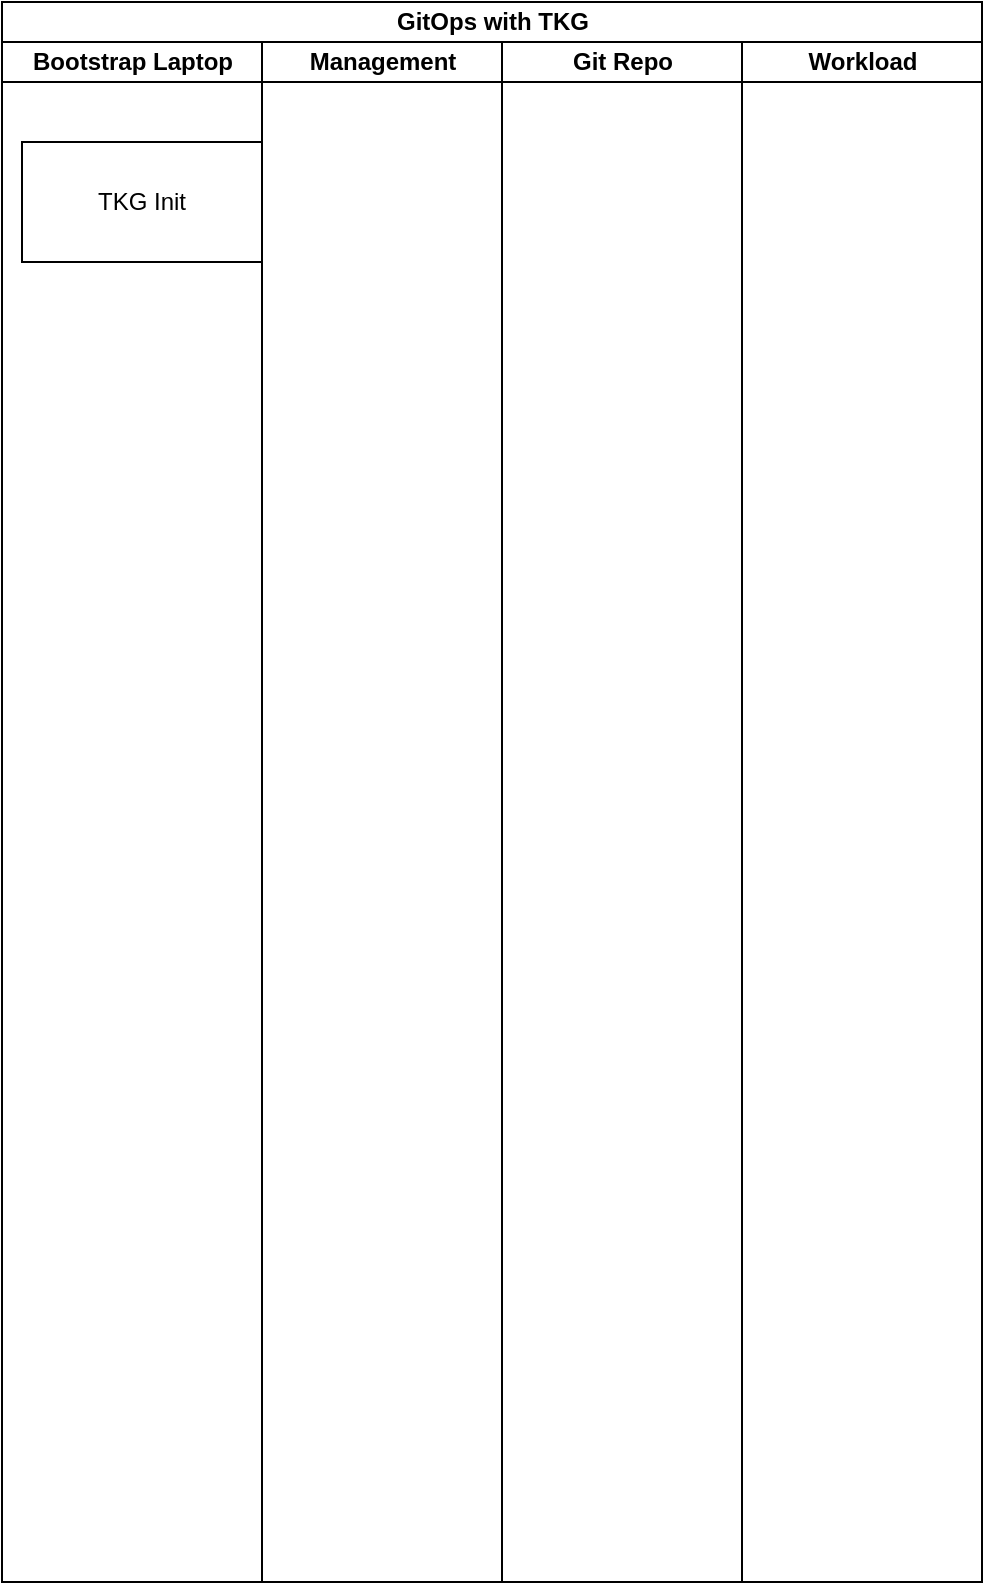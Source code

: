 <mxfile version="13.0.9" pages="2">
    <diagram id="Tk4W1hsJlV_JRW-axJOY" name="Page-1">
        <mxGraphModel dx="1722" dy="923" grid="1" gridSize="10" guides="1" tooltips="1" connect="1" arrows="1" fold="1" page="1" pageScale="1" pageWidth="850" pageHeight="1100" math="0" shadow="0">
            <root>
                <mxCell id="0"/>
                <mxCell id="1" parent="0"/>
                <mxCell id="4" value="GitOps with TKG" style="swimlane;html=1;childLayout=stackLayout;resizeParent=1;resizeParentMax=0;startSize=20;" parent="1" vertex="1">
                    <mxGeometry x="30" y="70" width="490" height="790" as="geometry">
                        <mxRectangle x="30" y="70" width="130" height="20" as="alternateBounds"/>
                    </mxGeometry>
                </mxCell>
                <mxCell id="5" value="Bootstrap Laptop" style="swimlane;html=1;startSize=20;" parent="4" vertex="1">
                    <mxGeometry y="20" width="130" height="770" as="geometry"/>
                </mxCell>
                <mxCell id="18" value="TKG Init" style="rounded=0;whiteSpace=wrap;html=1;" parent="5" vertex="1">
                    <mxGeometry x="10" y="50" width="120" height="60" as="geometry"/>
                </mxCell>
                <mxCell id="6" value="Management" style="swimlane;html=1;startSize=20;" parent="4" vertex="1">
                    <mxGeometry x="130" y="20" width="120" height="770" as="geometry"/>
                </mxCell>
                <mxCell id="7" value="Git Repo" style="swimlane;html=1;startSize=20;" parent="4" vertex="1">
                    <mxGeometry x="250" y="20" width="120" height="770" as="geometry">
                        <mxRectangle x="240" y="20" width="30" height="770" as="alternateBounds"/>
                    </mxGeometry>
                </mxCell>
                <mxCell id="19" value="Workload" style="swimlane;html=1;startSize=20;" parent="4" vertex="1">
                    <mxGeometry x="370" y="20" width="120" height="770" as="geometry">
                        <mxRectangle x="240" y="20" width="30" height="770" as="alternateBounds"/>
                    </mxGeometry>
                </mxCell>
            </root>
        </mxGraphModel>
    </diagram>
    <diagram id="aogvhWOx26i7M47I6yug" name="Variables Flow">
        <mxGraphModel dx="3422" dy="923" grid="1" gridSize="10" guides="1" tooltips="1" connect="1" arrows="1" fold="1" page="1" pageScale="1" pageWidth="850" pageHeight="1100" math="0" shadow="0">
            <root>
                <mxCell id="3k3lUmnJIuaL4v77msK6-0"/>
                <mxCell id="3k3lUmnJIuaL4v77msK6-1" parent="3k3lUmnJIuaL4v77msK6-0"/>
                <mxCell id="3k3lUmnJIuaL4v77msK6-94" value="" style="group" parent="3k3lUmnJIuaL4v77msK6-1" vertex="1" connectable="0">
                    <mxGeometry x="-1390" y="30" width="490" height="470" as="geometry"/>
                </mxCell>
                <mxCell id="3k3lUmnJIuaL4v77msK6-51" value="Create Templates Process (&lt;b&gt;MANUAL)&lt;/b&gt;" style="rounded=0;whiteSpace=wrap;html=1;align=left;verticalAlign=top;" parent="3k3lUmnJIuaL4v77msK6-94" vertex="1">
                    <mxGeometry width="490" height="440" as="geometry"/>
                </mxCell>
                <mxCell id="3k3lUmnJIuaL4v77msK6-63" value="Workload Cluster CAPI Templates" style="strokeWidth=2;html=1;shape=mxgraph.flowchart.document2;whiteSpace=wrap;size=0.25;align=left;fillColor=#60a917;strokeColor=#2D7600;fontColor=#ffffff;" parent="3k3lUmnJIuaL4v77msK6-94" vertex="1">
                    <mxGeometry x="100" y="410" width="100" height="60" as="geometry"/>
                </mxCell>
                <mxCell id="3k3lUmnJIuaL4v77msK6-65" value="" style="group" parent="3k3lUmnJIuaL4v77msK6-94" vertex="1" connectable="0">
                    <mxGeometry x="40" y="170" width="220" height="170" as="geometry"/>
                </mxCell>
                <mxCell id="3k3lUmnJIuaL4v77msK6-52" value="TKG CLI" style="rounded=1;whiteSpace=wrap;html=1;absoluteArcSize=1;arcSize=14;strokeWidth=2;align=left;" parent="3k3lUmnJIuaL4v77msK6-65" vertex="1">
                    <mxGeometry width="80" height="40" as="geometry"/>
                </mxCell>
                <mxCell id="3k3lUmnJIuaL4v77msK6-53" value="YTT (first run)" style="rounded=1;whiteSpace=wrap;html=1;absoluteArcSize=1;arcSize=14;strokeWidth=2;align=left;" parent="3k3lUmnJIuaL4v77msK6-65" vertex="1">
                    <mxGeometry y="110" width="80" height="40" as="geometry"/>
                </mxCell>
                <mxCell id="3k3lUmnJIuaL4v77msK6-55" value="ytt overlay file" style="strokeWidth=2;html=1;shape=mxgraph.flowchart.document2;whiteSpace=wrap;size=0.25;fillColor=#60a917;strokeColor=#2D7600;fontColor=#ffffff;" parent="3k3lUmnJIuaL4v77msK6-65" vertex="1">
                    <mxGeometry x="90" y="40" width="100" height="60" as="geometry"/>
                </mxCell>
                <mxCell id="3k3lUmnJIuaL4v77msK6-60" value="Removed Secret" style="strokeWidth=2;html=1;shape=mxgraph.flowchart.terminator;whiteSpace=wrap;align=left;" parent="3k3lUmnJIuaL4v77msK6-65" vertex="1">
                    <mxGeometry x="120" y="110" width="100" height="60" as="geometry"/>
                </mxCell>
                <mxCell id="3k3lUmnJIuaL4v77msK6-54" value="" style="edgeStyle=orthogonalEdgeStyle;rounded=0;orthogonalLoop=1;jettySize=auto;html=1;" parent="3k3lUmnJIuaL4v77msK6-65" source="3k3lUmnJIuaL4v77msK6-52" target="3k3lUmnJIuaL4v77msK6-53" edge="1">
                    <mxGeometry relative="1" as="geometry"/>
                </mxCell>
                <mxCell id="3k3lUmnJIuaL4v77msK6-58" value="" style="edgeStyle=orthogonalEdgeStyle;rounded=0;orthogonalLoop=1;jettySize=auto;html=1;" parent="3k3lUmnJIuaL4v77msK6-65" source="3k3lUmnJIuaL4v77msK6-55" target="3k3lUmnJIuaL4v77msK6-53" edge="1">
                    <mxGeometry relative="1" as="geometry"/>
                </mxCell>
                <mxCell id="3k3lUmnJIuaL4v77msK6-61" value="" style="edgeStyle=orthogonalEdgeStyle;rounded=0;orthogonalLoop=1;jettySize=auto;html=1;" parent="3k3lUmnJIuaL4v77msK6-65" source="3k3lUmnJIuaL4v77msK6-53" target="3k3lUmnJIuaL4v77msK6-60" edge="1">
                    <mxGeometry relative="1" as="geometry"/>
                </mxCell>
                <mxCell id="3k3lUmnJIuaL4v77msK6-64" style="edgeStyle=orthogonalEdgeStyle;rounded=0;orthogonalLoop=1;jettySize=auto;html=1;exitX=0.5;exitY=1;exitDx=0;exitDy=0;" parent="3k3lUmnJIuaL4v77msK6-94" source="3k3lUmnJIuaL4v77msK6-53" target="3k3lUmnJIuaL4v77msK6-63" edge="1">
                    <mxGeometry relative="1" as="geometry"/>
                </mxCell>
                <mxCell id="3k3lUmnJIuaL4v77msK6-74" value="Sealed Secret for postapply" style="strokeWidth=2;html=1;shape=mxgraph.flowchart.document2;whiteSpace=wrap;size=0.25;align=left;fillColor=#60a917;strokeColor=#2D7600;fontColor=#ffffff;" parent="3k3lUmnJIuaL4v77msK6-94" vertex="1">
                    <mxGeometry x="265" y="410" width="100" height="60" as="geometry"/>
                </mxCell>
                <mxCell id="3k3lUmnJIuaL4v77msK6-79" style="edgeStyle=orthogonalEdgeStyle;rounded=0;orthogonalLoop=1;jettySize=auto;html=1;exitX=0.5;exitY=1;exitDx=0;exitDy=0;" parent="3k3lUmnJIuaL4v77msK6-94" source="3k3lUmnJIuaL4v77msK6-75" target="3k3lUmnJIuaL4v77msK6-74" edge="1">
                    <mxGeometry relative="1" as="geometry"/>
                </mxCell>
                <mxCell id="3k3lUmnJIuaL4v77msK6-75" value="KUBESEAL" style="rounded=1;whiteSpace=wrap;html=1;absoluteArcSize=1;arcSize=14;strokeWidth=2;align=left;" parent="3k3lUmnJIuaL4v77msK6-94" vertex="1">
                    <mxGeometry x="270" y="340" width="90" height="30" as="geometry"/>
                </mxCell>
                <mxCell id="3k3lUmnJIuaL4v77msK6-78" style="edgeStyle=orthogonalEdgeStyle;rounded=0;orthogonalLoop=1;jettySize=auto;html=1;exitX=0.5;exitY=1;exitDx=0;exitDy=0;entryX=0.5;entryY=0;entryDx=0;entryDy=0;" parent="3k3lUmnJIuaL4v77msK6-94" source="3k3lUmnJIuaL4v77msK6-68" target="3k3lUmnJIuaL4v77msK6-75" edge="1">
                    <mxGeometry relative="1" as="geometry"/>
                </mxCell>
                <mxCell id="3k3lUmnJIuaL4v77msK6-83" value="" style="edgeStyle=orthogonalEdgeStyle;rounded=0;orthogonalLoop=1;jettySize=auto;html=1;" parent="3k3lUmnJIuaL4v77msK6-94" source="3k3lUmnJIuaL4v77msK6-82" target="3k3lUmnJIuaL4v77msK6-75" edge="1">
                    <mxGeometry relative="1" as="geometry"/>
                </mxCell>
                <mxCell id="3k3lUmnJIuaL4v77msK6-82" value="Management PEM" style="strokeWidth=2;html=1;shape=mxgraph.flowchart.document2;whiteSpace=wrap;size=0.25;align=center;fillColor=#60a917;strokeColor=#2D7600;fontColor=#ffffff;" parent="3k3lUmnJIuaL4v77msK6-94" vertex="1">
                    <mxGeometry x="370" y="270" width="100" height="60" as="geometry"/>
                </mxCell>
                <mxCell id="3k3lUmnJIuaL4v77msK6-68" value="YTT (second run)" style="rounded=1;whiteSpace=wrap;html=1;absoluteArcSize=1;arcSize=14;strokeWidth=2;align=left;" parent="3k3lUmnJIuaL4v77msK6-94" vertex="1">
                    <mxGeometry x="275" y="160" width="80" height="40" as="geometry"/>
                </mxCell>
                <mxCell id="3k3lUmnJIuaL4v77msK6-69" value="ytt overlay file" style="strokeWidth=2;html=1;shape=mxgraph.flowchart.document2;whiteSpace=wrap;size=0.25;fillColor=#60a917;strokeColor=#2D7600;fontColor=#ffffff;" parent="3k3lUmnJIuaL4v77msK6-94" vertex="1">
                    <mxGeometry x="360" y="100" width="100" height="60" as="geometry"/>
                </mxCell>
                <mxCell id="3k3lUmnJIuaL4v77msK6-70" value="Removed Everything but Secret" style="strokeWidth=2;html=1;shape=mxgraph.flowchart.terminator;whiteSpace=wrap;align=center;" parent="3k3lUmnJIuaL4v77msK6-94" vertex="1">
                    <mxGeometry x="380" y="190" width="100" height="60" as="geometry"/>
                </mxCell>
                <mxCell id="3k3lUmnJIuaL4v77msK6-71" value="" style="edgeStyle=orthogonalEdgeStyle;rounded=0;orthogonalLoop=1;jettySize=auto;html=1;exitX=1;exitY=0.25;exitDx=0;exitDy=0;" parent="3k3lUmnJIuaL4v77msK6-94" source="3k3lUmnJIuaL4v77msK6-52" target="3k3lUmnJIuaL4v77msK6-68" edge="1">
                    <mxGeometry relative="1" as="geometry">
                        <mxPoint x="280" y="60" as="sourcePoint"/>
                    </mxGeometry>
                </mxCell>
                <mxCell id="3k3lUmnJIuaL4v77msK6-72" value="" style="edgeStyle=orthogonalEdgeStyle;rounded=0;orthogonalLoop=1;jettySize=auto;html=1;entryX=0.5;entryY=0;entryDx=0;entryDy=0;" parent="3k3lUmnJIuaL4v77msK6-94" source="3k3lUmnJIuaL4v77msK6-69" target="3k3lUmnJIuaL4v77msK6-68" edge="1">
                    <mxGeometry relative="1" as="geometry"/>
                </mxCell>
                <mxCell id="3k3lUmnJIuaL4v77msK6-73" value="" style="edgeStyle=orthogonalEdgeStyle;rounded=0;orthogonalLoop=1;jettySize=auto;html=1;" parent="3k3lUmnJIuaL4v77msK6-94" source="3k3lUmnJIuaL4v77msK6-68" target="3k3lUmnJIuaL4v77msK6-70" edge="1">
                    <mxGeometry relative="1" as="geometry"/>
                </mxCell>
                <mxCell id="3k3lUmnJIuaL4v77msK6-89" style="edgeStyle=orthogonalEdgeStyle;rounded=0;orthogonalLoop=1;jettySize=auto;html=1;exitX=1;exitY=0.25;exitDx=0;exitDy=0;exitPerimeter=0;entryX=0.5;entryY=0;entryDx=0;entryDy=0;" parent="3k3lUmnJIuaL4v77msK6-94" source="3k3lUmnJIuaL4v77msK6-88" target="3k3lUmnJIuaL4v77msK6-68" edge="1">
                    <mxGeometry relative="1" as="geometry"/>
                </mxCell>
                <mxCell id="3k3lUmnJIuaL4v77msK6-88" value="KAPP Controller Manifest" style="strokeWidth=2;html=1;shape=mxgraph.flowchart.document2;whiteSpace=wrap;size=0.25;align=center;fillColor=#60a917;strokeColor=#2D7600;fontColor=#ffffff;" parent="3k3lUmnJIuaL4v77msK6-94" vertex="1">
                    <mxGeometry x="140" y="30" width="100" height="60" as="geometry"/>
                </mxCell>
                <mxCell id="3k3lUmnJIuaL4v77msK6-91" style="edgeStyle=orthogonalEdgeStyle;rounded=0;orthogonalLoop=1;jettySize=auto;html=1;exitX=1;exitY=0.5;exitDx=0;exitDy=0;exitPerimeter=0;entryX=0.5;entryY=0;entryDx=0;entryDy=0;" parent="3k3lUmnJIuaL4v77msK6-94" source="3k3lUmnJIuaL4v77msK6-90" target="3k3lUmnJIuaL4v77msK6-68" edge="1">
                    <mxGeometry relative="1" as="geometry"/>
                </mxCell>
                <mxCell id="3k3lUmnJIuaL4v77msK6-90" value="Workload Cluster Sealed Secrets Private Key" style="strokeWidth=2;html=1;shape=mxgraph.flowchart.document2;whiteSpace=wrap;size=0.25;align=center;fillColor=#a20025;strokeColor=#6F0000;fontColor=#ffffff;" parent="3k3lUmnJIuaL4v77msK6-94" vertex="1">
                    <mxGeometry x="120" y="100" width="140" height="70" as="geometry"/>
                </mxCell>
                <mxCell id="3k3lUmnJIuaL4v77msK6-93" style="edgeStyle=orthogonalEdgeStyle;rounded=0;orthogonalLoop=1;jettySize=auto;html=1;exitX=0;exitY=0.5;exitDx=0;exitDy=0;exitPerimeter=0;entryX=0.5;entryY=0;entryDx=0;entryDy=0;" parent="3k3lUmnJIuaL4v77msK6-94" source="3k3lUmnJIuaL4v77msK6-92" target="3k3lUmnJIuaL4v77msK6-68" edge="1">
                    <mxGeometry relative="1" as="geometry"/>
                </mxCell>
                <mxCell id="3k3lUmnJIuaL4v77msK6-92" value="Workload Cluster Initial Secrets" style="strokeWidth=2;html=1;shape=mxgraph.flowchart.document2;whiteSpace=wrap;size=0.25;align=center;fillColor=#a20025;strokeColor=#6F0000;fontColor=#ffffff;" parent="3k3lUmnJIuaL4v77msK6-94" vertex="1">
                    <mxGeometry x="365" y="20" width="100" height="60" as="geometry"/>
                </mxCell>
                <mxCell id="3k3lUmnJIuaL4v77msK6-96" value="" style="group" parent="3k3lUmnJIuaL4v77msK6-1" vertex="1" connectable="0">
                    <mxGeometry x="-790" y="25" width="475" height="140" as="geometry"/>
                </mxCell>
                <mxCell id="3k3lUmnJIuaL4v77msK6-44" value="Manager Cluster Deploy (&lt;b&gt;MANUAL)&lt;/b&gt;&lt;br&gt;&lt;i&gt;One time deployment (or part of the initial management cluster template)&lt;/i&gt;" style="rounded=0;whiteSpace=wrap;html=1;align=left;verticalAlign=top;" parent="3k3lUmnJIuaL4v77msK6-96" vertex="1">
                    <mxGeometry width="475" height="140" as="geometry"/>
                </mxCell>
                <mxCell id="3k3lUmnJIuaL4v77msK6-45" value="KAPP Controller&lt;br&gt;Manifest" style="strokeWidth=2;html=1;shape=mxgraph.flowchart.document2;whiteSpace=wrap;size=0.25;align=left;fillColor=#60a917;strokeColor=#2D7600;fontColor=#ffffff;" parent="3k3lUmnJIuaL4v77msK6-96" vertex="1">
                    <mxGeometry x="10" y="60" width="100" height="60" as="geometry"/>
                </mxCell>
                <mxCell id="3k3lUmnJIuaL4v77msK6-46" value="Sealed Secrets Operator" style="strokeWidth=2;html=1;shape=mxgraph.flowchart.document2;whiteSpace=wrap;size=0.25;align=left;fillColor=#60a917;strokeColor=#2D7600;fontColor=#ffffff;" parent="3k3lUmnJIuaL4v77msK6-96" vertex="1">
                    <mxGeometry x="130" y="60" width="100" height="60" as="geometry"/>
                </mxCell>
                <mxCell id="3k3lUmnJIuaL4v77msK6-47" value="App CR for Workload Clusters" style="strokeWidth=2;html=1;shape=mxgraph.flowchart.document2;whiteSpace=wrap;size=0.25;align=left;fillColor=#60a917;strokeColor=#2D7600;fontColor=#ffffff;" parent="3k3lUmnJIuaL4v77msK6-96" vertex="1">
                    <mxGeometry x="250" y="60" width="100" height="60" as="geometry"/>
                </mxCell>
                <mxCell id="3k3lUmnJIuaL4v77msK6-103" value="Management Cluster Sealed Secrets Private Key" style="strokeWidth=2;html=1;shape=mxgraph.flowchart.document2;whiteSpace=wrap;size=0.25;align=center;fillColor=#a20025;strokeColor=#6F0000;fontColor=#ffffff;" parent="3k3lUmnJIuaL4v77msK6-96" vertex="1">
                    <mxGeometry x="365" y="40" width="100" height="90" as="geometry"/>
                </mxCell>
                <mxCell id="3k3lUmnJIuaL4v77msK6-100" style="edgeStyle=orthogonalEdgeStyle;rounded=0;orthogonalLoop=1;jettySize=auto;html=1;exitX=0.8;exitY=0.8;exitDx=0;exitDy=0;exitPerimeter=0;entryX=1;entryY=0.25;entryDx=0;entryDy=0;" parent="3k3lUmnJIuaL4v77msK6-1" source="3k3lUmnJIuaL4v77msK6-98" target="3k3lUmnJIuaL4v77msK6-48" edge="1">
                    <mxGeometry relative="1" as="geometry"/>
                </mxCell>
                <mxCell id="3k3lUmnJIuaL4v77msK6-101" value="Pulls from" style="edgeLabel;html=1;align=center;verticalAlign=middle;resizable=0;points=[];" parent="3k3lUmnJIuaL4v77msK6-100" vertex="1" connectable="0">
                    <mxGeometry x="-0.126" y="-36" relative="1" as="geometry">
                        <mxPoint x="38" y="37" as="offset"/>
                    </mxGeometry>
                </mxCell>
                <mxCell id="3k3lUmnJIuaL4v77msK6-105" style="edgeStyle=orthogonalEdgeStyle;rounded=0;orthogonalLoop=1;jettySize=auto;html=1;exitX=0.55;exitY=0.95;exitDx=0;exitDy=0;exitPerimeter=0;" parent="3k3lUmnJIuaL4v77msK6-1" source="3k3lUmnJIuaL4v77msK6-98" target="3k3lUmnJIuaL4v77msK6-104" edge="1">
                    <mxGeometry relative="1" as="geometry"/>
                </mxCell>
                <mxCell id="3k3lUmnJIuaL4v77msK6-107" value="creates with CAPI" style="edgeLabel;html=1;align=center;verticalAlign=middle;resizable=0;points=[];" parent="3k3lUmnJIuaL4v77msK6-105" vertex="1" connectable="0">
                    <mxGeometry x="-0.24" y="2" relative="1" as="geometry">
                        <mxPoint as="offset"/>
                    </mxGeometry>
                </mxCell>
                <mxCell id="3k3lUmnJIuaL4v77msK6-98" value="Management Cluster" style="ellipse;shape=cloud;whiteSpace=wrap;html=1;align=center;" parent="3k3lUmnJIuaL4v77msK6-1" vertex="1">
                    <mxGeometry x="-710" y="280" width="197" height="120" as="geometry"/>
                </mxCell>
                <mxCell id="3k3lUmnJIuaL4v77msK6-99" style="edgeStyle=orthogonalEdgeStyle;rounded=0;orthogonalLoop=1;jettySize=auto;html=1;exitX=0.25;exitY=1;exitDx=0;exitDy=0;entryX=0.4;entryY=0.1;entryDx=0;entryDy=0;entryPerimeter=0;" parent="3k3lUmnJIuaL4v77msK6-1" source="3k3lUmnJIuaL4v77msK6-44" target="3k3lUmnJIuaL4v77msK6-98" edge="1">
                    <mxGeometry relative="1" as="geometry"/>
                </mxCell>
                <mxCell id="3k3lUmnJIuaL4v77msK6-102" value="kapp deploy to (or include in initial template)" style="edgeLabel;html=1;align=center;verticalAlign=middle;resizable=0;points=[];" parent="3k3lUmnJIuaL4v77msK6-99" vertex="1" connectable="0">
                    <mxGeometry x="0.296" y="-2" relative="1" as="geometry">
                        <mxPoint as="offset"/>
                    </mxGeometry>
                </mxCell>
                <mxCell id="3k3lUmnJIuaL4v77msK6-115" style="edgeStyle=orthogonalEdgeStyle;rounded=0;orthogonalLoop=1;jettySize=auto;html=1;exitX=0.55;exitY=0.95;exitDx=0;exitDy=0;exitPerimeter=0;entryX=0.25;entryY=0;entryDx=0;entryDy=0;" parent="3k3lUmnJIuaL4v77msK6-1" source="3k3lUmnJIuaL4v77msK6-104" target="3k3lUmnJIuaL4v77msK6-39" edge="1">
                    <mxGeometry relative="1" as="geometry"/>
                </mxCell>
                <mxCell id="3k3lUmnJIuaL4v77msK6-116" value="pulls from" style="edgeLabel;html=1;align=center;verticalAlign=middle;resizable=0;points=[];" parent="3k3lUmnJIuaL4v77msK6-115" vertex="1" connectable="0">
                    <mxGeometry x="-0.354" relative="1" as="geometry">
                        <mxPoint y="1" as="offset"/>
                    </mxGeometry>
                </mxCell>
                <mxCell id="3k3lUmnJIuaL4v77msK6-104" value="Workload Cluster" style="ellipse;shape=cloud;whiteSpace=wrap;html=1;align=center;" parent="3k3lUmnJIuaL4v77msK6-1" vertex="1">
                    <mxGeometry x="-710" y="530" width="240" height="110" as="geometry"/>
                </mxCell>
                <mxCell id="3k3lUmnJIuaL4v77msK6-108" value="" style="group;fillColor=#f5f5f5;strokeColor=#666666;fontColor=#333333;" parent="3k3lUmnJIuaL4v77msK6-1" vertex="1" connectable="0">
                    <mxGeometry x="-1450" y="750" width="590" height="490" as="geometry"/>
                </mxCell>
                <mxCell id="3k3lUmnJIuaL4v77msK6-29" value="Single App (App A) GIT Repository&lt;b&gt; (KAPP CONTROLLER)&lt;/b&gt;" style="rounded=0;whiteSpace=wrap;html=1;verticalAlign=top;align=left;" parent="3k3lUmnJIuaL4v77msK6-108" vertex="1">
                    <mxGeometry width="590" height="490" as="geometry"/>
                </mxCell>
                <mxCell id="3k3lUmnJIuaL4v77msK6-2" value="Helm Chart" style="shape=parallelogram;html=1;strokeWidth=2;perimeter=parallelogramPerimeter;whiteSpace=wrap;rounded=1;arcSize=12;size=0.23;fillColor=#0050ef;strokeColor=#001DBC;fontColor=#ffffff;" parent="3k3lUmnJIuaL4v77msK6-108" vertex="1">
                    <mxGeometry x="190" y="35" width="100" height="60" as="geometry"/>
                </mxCell>
                <mxCell id="3k3lUmnJIuaL4v77msK6-7" value="Overlayed Manifests" style="strokeWidth=2;html=1;shape=mxgraph.flowchart.document2;whiteSpace=wrap;size=0.25;fillColor=#60a917;strokeColor=#2D7600;fontColor=#ffffff;" parent="3k3lUmnJIuaL4v77msK6-108" vertex="1">
                    <mxGeometry x="230" y="315" width="100" height="60" as="geometry"/>
                </mxCell>
                <mxCell id="3k3lUmnJIuaL4v77msK6-12" value="Manifests folder" style="strokeWidth=2;html=1;shape=mxgraph.flowchart.multi-document;whiteSpace=wrap;fillColor=#60a917;strokeColor=#2D7600;fontColor=#ffffff;" parent="3k3lUmnJIuaL4v77msK6-108" vertex="1">
                    <mxGeometry x="30" y="405" width="123" height="60" as="geometry"/>
                </mxCell>
                <mxCell id="3k3lUmnJIuaL4v77msK6-15" style="edgeStyle=orthogonalEdgeStyle;rounded=0;orthogonalLoop=1;jettySize=auto;html=1;exitX=0;exitY=0.5;exitDx=0;exitDy=0;exitPerimeter=0;entryX=0.98;entryY=0.02;entryDx=0;entryDy=0;entryPerimeter=0;" parent="3k3lUmnJIuaL4v77msK6-108" source="3k3lUmnJIuaL4v77msK6-7" target="3k3lUmnJIuaL4v77msK6-12" edge="1">
                    <mxGeometry relative="1" as="geometry"/>
                </mxCell>
                <mxCell id="3k3lUmnJIuaL4v77msK6-16" value="Helm Values File" style="strokeWidth=2;html=1;shape=mxgraph.flowchart.document2;whiteSpace=wrap;size=0.25;fillColor=#60a917;strokeColor=#2D7600;fontColor=#ffffff;" parent="3k3lUmnJIuaL4v77msK6-108" vertex="1">
                    <mxGeometry x="370" y="35" width="100" height="60" as="geometry"/>
                </mxCell>
                <mxCell id="3k3lUmnJIuaL4v77msK6-18" value="Helm Template" style="rounded=1;whiteSpace=wrap;html=1;absoluteArcSize=1;arcSize=14;strokeWidth=2;" parent="3k3lUmnJIuaL4v77msK6-108" vertex="1">
                    <mxGeometry x="240" y="135" width="160" height="50" as="geometry"/>
                </mxCell>
                <mxCell id="3k3lUmnJIuaL4v77msK6-19" style="edgeStyle=orthogonalEdgeStyle;rounded=0;orthogonalLoop=1;jettySize=auto;html=1;exitX=0.5;exitY=1;exitDx=0;exitDy=0;entryX=0.338;entryY=-0.04;entryDx=0;entryDy=0;entryPerimeter=0;" parent="3k3lUmnJIuaL4v77msK6-108" source="3k3lUmnJIuaL4v77msK6-2" target="3k3lUmnJIuaL4v77msK6-18" edge="1">
                    <mxGeometry relative="1" as="geometry"/>
                </mxCell>
                <mxCell id="3k3lUmnJIuaL4v77msK6-20" style="edgeStyle=orthogonalEdgeStyle;rounded=0;orthogonalLoop=1;jettySize=auto;html=1;exitX=0;exitY=0.75;exitDx=0;exitDy=0;exitPerimeter=0;" parent="3k3lUmnJIuaL4v77msK6-108" source="3k3lUmnJIuaL4v77msK6-16" target="3k3lUmnJIuaL4v77msK6-18" edge="1">
                    <mxGeometry relative="1" as="geometry"/>
                </mxCell>
                <mxCell id="3k3lUmnJIuaL4v77msK6-22" value="ytt overlay file" style="strokeWidth=2;html=1;shape=mxgraph.flowchart.document2;whiteSpace=wrap;size=0.25;fillColor=#60a917;strokeColor=#2D7600;fontColor=#ffffff;" parent="3k3lUmnJIuaL4v77msK6-108" vertex="1">
                    <mxGeometry x="460" y="185" width="100" height="60" as="geometry"/>
                </mxCell>
                <mxCell id="3k3lUmnJIuaL4v77msK6-27" style="edgeStyle=orthogonalEdgeStyle;rounded=0;orthogonalLoop=1;jettySize=auto;html=1;exitX=0.5;exitY=1;exitDx=0;exitDy=0;" parent="3k3lUmnJIuaL4v77msK6-108" source="3k3lUmnJIuaL4v77msK6-24" target="3k3lUmnJIuaL4v77msK6-7" edge="1">
                    <mxGeometry relative="1" as="geometry"/>
                </mxCell>
                <mxCell id="3k3lUmnJIuaL4v77msK6-24" value="YTT" style="rounded=1;whiteSpace=wrap;html=1;absoluteArcSize=1;arcSize=14;strokeWidth=2;" parent="3k3lUmnJIuaL4v77msK6-108" vertex="1">
                    <mxGeometry x="260" y="225" width="150" height="40" as="geometry"/>
                </mxCell>
                <mxCell id="3k3lUmnJIuaL4v77msK6-26" style="edgeStyle=orthogonalEdgeStyle;rounded=0;orthogonalLoop=1;jettySize=auto;html=1;exitX=0.5;exitY=1;exitDx=0;exitDy=0;entryX=0.5;entryY=0;entryDx=0;entryDy=0;" parent="3k3lUmnJIuaL4v77msK6-108" source="3k3lUmnJIuaL4v77msK6-18" target="3k3lUmnJIuaL4v77msK6-24" edge="1">
                    <mxGeometry relative="1" as="geometry"/>
                </mxCell>
                <mxCell id="3k3lUmnJIuaL4v77msK6-25" style="edgeStyle=orthogonalEdgeStyle;rounded=0;orthogonalLoop=1;jettySize=auto;html=1;exitX=0;exitY=0.5;exitDx=0;exitDy=0;exitPerimeter=0;entryX=1;entryY=0.5;entryDx=0;entryDy=0;" parent="3k3lUmnJIuaL4v77msK6-108" source="3k3lUmnJIuaL4v77msK6-22" target="3k3lUmnJIuaL4v77msK6-24" edge="1">
                    <mxGeometry relative="1" as="geometry"/>
                </mxCell>
                <mxCell id="3k3lUmnJIuaL4v77msK6-31" style="edgeStyle=orthogonalEdgeStyle;rounded=0;orthogonalLoop=1;jettySize=auto;html=1;exitX=0;exitY=0.5;exitDx=0;exitDy=0;exitPerimeter=0;" parent="3k3lUmnJIuaL4v77msK6-108" source="3k3lUmnJIuaL4v77msK6-30" target="3k3lUmnJIuaL4v77msK6-12" edge="1">
                    <mxGeometry relative="1" as="geometry"/>
                </mxCell>
                <mxCell id="3k3lUmnJIuaL4v77msK6-30" value="Sealed Secrets" style="strokeWidth=2;html=1;shape=mxgraph.flowchart.document2;whiteSpace=wrap;size=0.25;align=left;fillColor=#60a917;strokeColor=#2D7600;fontColor=#ffffff;" parent="3k3lUmnJIuaL4v77msK6-108" vertex="1">
                    <mxGeometry x="210" y="405" width="100" height="60" as="geometry"/>
                </mxCell>
                <mxCell id="3k3lUmnJIuaL4v77msK6-32" value="Removed Secrets" style="strokeWidth=2;html=1;shape=mxgraph.flowchart.terminator;whiteSpace=wrap;align=left;" parent="3k3lUmnJIuaL4v77msK6-108" vertex="1">
                    <mxGeometry x="470" y="305" width="100" height="60" as="geometry"/>
                </mxCell>
                <mxCell id="3k3lUmnJIuaL4v77msK6-33" style="edgeStyle=orthogonalEdgeStyle;rounded=0;orthogonalLoop=1;jettySize=auto;html=1;exitX=0.75;exitY=1;exitDx=0;exitDy=0;" parent="3k3lUmnJIuaL4v77msK6-108" source="3k3lUmnJIuaL4v77msK6-24" target="3k3lUmnJIuaL4v77msK6-32" edge="1">
                    <mxGeometry relative="1" as="geometry"/>
                </mxCell>
                <mxCell id="3k3lUmnJIuaL4v77msK6-34" value="Secrets" style="strokeWidth=2;html=1;shape=mxgraph.flowchart.document2;whiteSpace=wrap;size=0.25;align=left;fillColor=#a20025;strokeColor=#6F0000;fontColor=#ffffff;" parent="3k3lUmnJIuaL4v77msK6-108" vertex="1">
                    <mxGeometry x="460" y="395" width="100" height="60" as="geometry"/>
                </mxCell>
                <mxCell id="3k3lUmnJIuaL4v77msK6-37" value="" style="edgeStyle=orthogonalEdgeStyle;rounded=0;orthogonalLoop=1;jettySize=auto;html=1;" parent="3k3lUmnJIuaL4v77msK6-108" source="3k3lUmnJIuaL4v77msK6-35" target="3k3lUmnJIuaL4v77msK6-30" edge="1">
                    <mxGeometry relative="1" as="geometry"/>
                </mxCell>
                <mxCell id="3k3lUmnJIuaL4v77msK6-35" value="KUBESEAL" style="rounded=1;whiteSpace=wrap;html=1;absoluteArcSize=1;arcSize=14;strokeWidth=2;align=left;" parent="3k3lUmnJIuaL4v77msK6-108" vertex="1">
                    <mxGeometry x="350" y="400" width="80" height="50" as="geometry"/>
                </mxCell>
                <mxCell id="3k3lUmnJIuaL4v77msK6-38" value="" style="edgeStyle=orthogonalEdgeStyle;rounded=0;orthogonalLoop=1;jettySize=auto;html=1;" parent="3k3lUmnJIuaL4v77msK6-108" source="3k3lUmnJIuaL4v77msK6-34" target="3k3lUmnJIuaL4v77msK6-35" edge="1">
                    <mxGeometry relative="1" as="geometry"/>
                </mxCell>
                <mxCell id="3k3lUmnJIuaL4v77msK6-87" style="edgeStyle=orthogonalEdgeStyle;rounded=0;orthogonalLoop=1;jettySize=auto;html=1;exitX=0.9;exitY=0.833;exitDx=0;exitDy=0;exitPerimeter=0;" parent="3k3lUmnJIuaL4v77msK6-108" source="3k3lUmnJIuaL4v77msK6-84" target="3k3lUmnJIuaL4v77msK6-35" edge="1">
                    <mxGeometry relative="1" as="geometry"/>
                </mxCell>
                <mxCell id="3k3lUmnJIuaL4v77msK6-84" value="Workload PEM" style="strokeWidth=2;html=1;shape=mxgraph.flowchart.document2;whiteSpace=wrap;size=0.25;align=center;fillColor=#60a917;strokeColor=#2D7600;fontColor=#ffffff;" parent="3k3lUmnJIuaL4v77msK6-108" vertex="1">
                    <mxGeometry x="350" y="315" width="100" height="60" as="geometry"/>
                </mxCell>
                <mxCell id="3k3lUmnJIuaL4v77msK6-109" value="" style="group" parent="3k3lUmnJIuaL4v77msK6-1" vertex="1" connectable="0">
                    <mxGeometry x="-740" y="780" width="580" height="170" as="geometry"/>
                </mxCell>
                <mxCell id="3k3lUmnJIuaL4v77msK6-39" value="Workload Deploy Folder (All App CRs) GIT Repository (&lt;b&gt;KAPP CONTROLLER&lt;/b&gt;)&lt;br&gt;&lt;i&gt;everything going into a workload cluster is outlined here&lt;/i&gt;" style="rounded=0;whiteSpace=wrap;html=1;align=left;verticalAlign=top;" parent="3k3lUmnJIuaL4v77msK6-109" vertex="1">
                    <mxGeometry width="580" height="170" as="geometry"/>
                </mxCell>
                <mxCell id="3k3lUmnJIuaL4v77msK6-41" value="Values file referencing where apps manifests reside" style="strokeWidth=2;html=1;shape=mxgraph.flowchart.document2;whiteSpace=wrap;size=0.25;align=left;fillColor=#60a917;strokeColor=#2D7600;fontColor=#ffffff;" parent="3k3lUmnJIuaL4v77msK6-109" vertex="1">
                    <mxGeometry x="160" y="60" width="130" height="85" as="geometry"/>
                </mxCell>
                <mxCell id="3k3lUmnJIuaL4v77msK6-42" value="All App CRs" style="strokeWidth=2;html=1;shape=mxgraph.flowchart.multi-document;whiteSpace=wrap;align=left;fillColor=#60a917;strokeColor=#2D7600;fontColor=#ffffff;" parent="3k3lUmnJIuaL4v77msK6-109" vertex="1">
                    <mxGeometry x="30" y="60" width="88" height="60" as="geometry"/>
                </mxCell>
                <mxCell id="3k3lUmnJIuaL4v77msK6-111" style="edgeStyle=orthogonalEdgeStyle;rounded=0;orthogonalLoop=1;jettySize=auto;html=1;exitX=0;exitY=0.75;exitDx=0;exitDy=0;exitPerimeter=0;" parent="3k3lUmnJIuaL4v77msK6-1" source="3k3lUmnJIuaL4v77msK6-74" target="3k3lUmnJIuaL4v77msK6-48" edge="1">
                    <mxGeometry relative="1" as="geometry"/>
                </mxCell>
                <mxCell id="3k3lUmnJIuaL4v77msK6-112" value="" style="group" parent="3k3lUmnJIuaL4v77msK6-1" vertex="1" connectable="0">
                    <mxGeometry x="-1450" y="550" width="590" height="120" as="geometry"/>
                </mxCell>
                <mxCell id="3k3lUmnJIuaL4v77msK6-48" value="Workload Clusters Folder (Workload Cluster Manifests) GIT Repository (&lt;b&gt;KAPP CONTROLLER&lt;/b&gt;)&lt;br&gt;&lt;i&gt;Cluster API templates for the workload clusters being deployed&lt;/i&gt;" style="rounded=0;whiteSpace=wrap;html=1;align=left;verticalAlign=top;" parent="3k3lUmnJIuaL4v77msK6-112" vertex="1">
                    <mxGeometry width="590" height="120" as="geometry"/>
                </mxCell>
                <mxCell id="3k3lUmnJIuaL4v77msK6-49" value="Workload Cluster CAPI Templates" style="strokeWidth=2;html=1;shape=mxgraph.flowchart.document2;whiteSpace=wrap;size=0.25;align=left;fillColor=#60a917;strokeColor=#2D7600;fontColor=#ffffff;" parent="3k3lUmnJIuaL4v77msK6-112" vertex="1">
                    <mxGeometry x="225" y="50" width="100" height="60" as="geometry"/>
                </mxCell>
                <mxCell id="3k3lUmnJIuaL4v77msK6-50" value="Sealed Secret for postapply" style="strokeWidth=2;html=1;shape=mxgraph.flowchart.document2;whiteSpace=wrap;size=0.25;align=left;fillColor=#60a917;strokeColor=#2D7600;fontColor=#ffffff;" parent="3k3lUmnJIuaL4v77msK6-112" vertex="1">
                    <mxGeometry x="415" y="40" width="100" height="60" as="geometry"/>
                </mxCell>
                <mxCell id="3k3lUmnJIuaL4v77msK6-113" style="edgeStyle=orthogonalEdgeStyle;rounded=0;orthogonalLoop=1;jettySize=auto;html=1;exitX=1;exitY=0.75;exitDx=0;exitDy=0;exitPerimeter=0;entryX=0.5;entryY=0;entryDx=0;entryDy=0;" parent="3k3lUmnJIuaL4v77msK6-1" source="3k3lUmnJIuaL4v77msK6-63" target="3k3lUmnJIuaL4v77msK6-48" edge="1">
                    <mxGeometry relative="1" as="geometry"/>
                </mxCell>
                <mxCell id="3k3lUmnJIuaL4v77msK6-114" value="commit to" style="edgeLabel;html=1;align=center;verticalAlign=middle;resizable=0;points=[];" parent="3k3lUmnJIuaL4v77msK6-113" vertex="1" connectable="0">
                    <mxGeometry x="-0.3" y="-21" relative="1" as="geometry">
                        <mxPoint x="22" y="21" as="offset"/>
                    </mxGeometry>
                </mxCell>
                <mxCell id="3k3lUmnJIuaL4v77msK6-117" value="" style="group" parent="3k3lUmnJIuaL4v77msK6-1" vertex="1" connectable="0">
                    <mxGeometry x="-750" y="1050" width="590" height="490" as="geometry"/>
                </mxCell>
                <mxCell id="3k3lUmnJIuaL4v77msK6-118" value="Single App (App B) GIT Repository&lt;b&gt; (KAPP CONTROLLER)&lt;/b&gt;" style="rounded=0;whiteSpace=wrap;html=1;verticalAlign=top;align=left;" parent="3k3lUmnJIuaL4v77msK6-117" vertex="1">
                    <mxGeometry width="590" height="490" as="geometry"/>
                </mxCell>
                <mxCell id="3k3lUmnJIuaL4v77msK6-119" value="JSONNET" style="shape=parallelogram;html=1;strokeWidth=2;perimeter=parallelogramPerimeter;whiteSpace=wrap;rounded=1;arcSize=12;size=0.23;fillColor=#0050ef;strokeColor=#001DBC;fontColor=#ffffff;" parent="3k3lUmnJIuaL4v77msK6-117" vertex="1">
                    <mxGeometry x="190" y="35" width="100" height="60" as="geometry"/>
                </mxCell>
                <mxCell id="3k3lUmnJIuaL4v77msK6-120" value="Overlayed Manifests" style="strokeWidth=2;html=1;shape=mxgraph.flowchart.document2;whiteSpace=wrap;size=0.25;fillColor=#60a917;strokeColor=#2D7600;fontColor=#ffffff;" parent="3k3lUmnJIuaL4v77msK6-117" vertex="1">
                    <mxGeometry x="230" y="315" width="100" height="60" as="geometry"/>
                </mxCell>
                <mxCell id="3k3lUmnJIuaL4v77msK6-121" value="Manifests folder" style="strokeWidth=2;html=1;shape=mxgraph.flowchart.multi-document;whiteSpace=wrap;fillColor=#60a917;strokeColor=#2D7600;fontColor=#ffffff;" parent="3k3lUmnJIuaL4v77msK6-117" vertex="1">
                    <mxGeometry x="30" y="405" width="123" height="60" as="geometry"/>
                </mxCell>
                <mxCell id="3k3lUmnJIuaL4v77msK6-122" style="edgeStyle=orthogonalEdgeStyle;rounded=0;orthogonalLoop=1;jettySize=auto;html=1;exitX=0;exitY=0.5;exitDx=0;exitDy=0;exitPerimeter=0;entryX=0.98;entryY=0.02;entryDx=0;entryDy=0;entryPerimeter=0;" parent="3k3lUmnJIuaL4v77msK6-117" source="3k3lUmnJIuaL4v77msK6-120" target="3k3lUmnJIuaL4v77msK6-121" edge="1">
                    <mxGeometry relative="1" as="geometry"/>
                </mxCell>
                <mxCell id="3k3lUmnJIuaL4v77msK6-123" value="Values File" style="strokeWidth=2;html=1;shape=mxgraph.flowchart.document2;whiteSpace=wrap;size=0.25;fillColor=#60a917;strokeColor=#2D7600;fontColor=#ffffff;" parent="3k3lUmnJIuaL4v77msK6-117" vertex="1">
                    <mxGeometry x="370" y="35" width="100" height="60" as="geometry"/>
                </mxCell>
                <mxCell id="3k3lUmnJIuaL4v77msK6-124" value="JSONNET Build" style="rounded=1;whiteSpace=wrap;html=1;absoluteArcSize=1;arcSize=14;strokeWidth=2;" parent="3k3lUmnJIuaL4v77msK6-117" vertex="1">
                    <mxGeometry x="240" y="135" width="160" height="50" as="geometry"/>
                </mxCell>
                <mxCell id="3k3lUmnJIuaL4v77msK6-125" style="edgeStyle=orthogonalEdgeStyle;rounded=0;orthogonalLoop=1;jettySize=auto;html=1;exitX=0.5;exitY=1;exitDx=0;exitDy=0;entryX=0.338;entryY=-0.04;entryDx=0;entryDy=0;entryPerimeter=0;" parent="3k3lUmnJIuaL4v77msK6-117" source="3k3lUmnJIuaL4v77msK6-119" target="3k3lUmnJIuaL4v77msK6-124" edge="1">
                    <mxGeometry relative="1" as="geometry"/>
                </mxCell>
                <mxCell id="3k3lUmnJIuaL4v77msK6-126" style="edgeStyle=orthogonalEdgeStyle;rounded=0;orthogonalLoop=1;jettySize=auto;html=1;exitX=0;exitY=0.75;exitDx=0;exitDy=0;exitPerimeter=0;" parent="3k3lUmnJIuaL4v77msK6-117" source="3k3lUmnJIuaL4v77msK6-123" target="3k3lUmnJIuaL4v77msK6-124" edge="1">
                    <mxGeometry relative="1" as="geometry"/>
                </mxCell>
                <mxCell id="3k3lUmnJIuaL4v77msK6-127" value="ytt overlay file" style="strokeWidth=2;html=1;shape=mxgraph.flowchart.document2;whiteSpace=wrap;size=0.25;fillColor=#60a917;strokeColor=#2D7600;fontColor=#ffffff;" parent="3k3lUmnJIuaL4v77msK6-117" vertex="1">
                    <mxGeometry x="460" y="185" width="100" height="60" as="geometry"/>
                </mxCell>
                <mxCell id="3k3lUmnJIuaL4v77msK6-128" style="edgeStyle=orthogonalEdgeStyle;rounded=0;orthogonalLoop=1;jettySize=auto;html=1;exitX=0.5;exitY=1;exitDx=0;exitDy=0;" parent="3k3lUmnJIuaL4v77msK6-117" source="3k3lUmnJIuaL4v77msK6-129" target="3k3lUmnJIuaL4v77msK6-120" edge="1">
                    <mxGeometry relative="1" as="geometry"/>
                </mxCell>
                <mxCell id="3k3lUmnJIuaL4v77msK6-129" value="YTT" style="rounded=1;whiteSpace=wrap;html=1;absoluteArcSize=1;arcSize=14;strokeWidth=2;" parent="3k3lUmnJIuaL4v77msK6-117" vertex="1">
                    <mxGeometry x="260" y="225" width="150" height="40" as="geometry"/>
                </mxCell>
                <mxCell id="3k3lUmnJIuaL4v77msK6-130" style="edgeStyle=orthogonalEdgeStyle;rounded=0;orthogonalLoop=1;jettySize=auto;html=1;exitX=0.5;exitY=1;exitDx=0;exitDy=0;entryX=0.5;entryY=0;entryDx=0;entryDy=0;" parent="3k3lUmnJIuaL4v77msK6-117" source="3k3lUmnJIuaL4v77msK6-124" target="3k3lUmnJIuaL4v77msK6-129" edge="1">
                    <mxGeometry relative="1" as="geometry"/>
                </mxCell>
                <mxCell id="3k3lUmnJIuaL4v77msK6-131" style="edgeStyle=orthogonalEdgeStyle;rounded=0;orthogonalLoop=1;jettySize=auto;html=1;exitX=0;exitY=0.5;exitDx=0;exitDy=0;exitPerimeter=0;entryX=1;entryY=0.5;entryDx=0;entryDy=0;" parent="3k3lUmnJIuaL4v77msK6-117" source="3k3lUmnJIuaL4v77msK6-127" target="3k3lUmnJIuaL4v77msK6-129" edge="1">
                    <mxGeometry relative="1" as="geometry"/>
                </mxCell>
                <mxCell id="3k3lUmnJIuaL4v77msK6-132" style="edgeStyle=orthogonalEdgeStyle;rounded=0;orthogonalLoop=1;jettySize=auto;html=1;exitX=0;exitY=0.5;exitDx=0;exitDy=0;exitPerimeter=0;" parent="3k3lUmnJIuaL4v77msK6-117" source="3k3lUmnJIuaL4v77msK6-133" target="3k3lUmnJIuaL4v77msK6-121" edge="1">
                    <mxGeometry relative="1" as="geometry"/>
                </mxCell>
                <mxCell id="3k3lUmnJIuaL4v77msK6-133" value="Sealed Secrets" style="strokeWidth=2;html=1;shape=mxgraph.flowchart.document2;whiteSpace=wrap;size=0.25;align=left;fillColor=#60a917;strokeColor=#2D7600;fontColor=#ffffff;" parent="3k3lUmnJIuaL4v77msK6-117" vertex="1">
                    <mxGeometry x="210" y="405" width="100" height="60" as="geometry"/>
                </mxCell>
                <mxCell id="3k3lUmnJIuaL4v77msK6-134" value="Removed Secrets" style="strokeWidth=2;html=1;shape=mxgraph.flowchart.terminator;whiteSpace=wrap;align=left;" parent="3k3lUmnJIuaL4v77msK6-117" vertex="1">
                    <mxGeometry x="470" y="305" width="100" height="60" as="geometry"/>
                </mxCell>
                <mxCell id="3k3lUmnJIuaL4v77msK6-135" style="edgeStyle=orthogonalEdgeStyle;rounded=0;orthogonalLoop=1;jettySize=auto;html=1;exitX=0.75;exitY=1;exitDx=0;exitDy=0;" parent="3k3lUmnJIuaL4v77msK6-117" source="3k3lUmnJIuaL4v77msK6-129" target="3k3lUmnJIuaL4v77msK6-134" edge="1">
                    <mxGeometry relative="1" as="geometry"/>
                </mxCell>
                <mxCell id="3k3lUmnJIuaL4v77msK6-136" value="Secrets" style="strokeWidth=2;html=1;shape=mxgraph.flowchart.document2;whiteSpace=wrap;size=0.25;align=left;fillColor=#a20025;strokeColor=#6F0000;fontColor=#ffffff;" parent="3k3lUmnJIuaL4v77msK6-117" vertex="1">
                    <mxGeometry x="460" y="395" width="100" height="60" as="geometry"/>
                </mxCell>
                <mxCell id="3k3lUmnJIuaL4v77msK6-137" value="" style="edgeStyle=orthogonalEdgeStyle;rounded=0;orthogonalLoop=1;jettySize=auto;html=1;" parent="3k3lUmnJIuaL4v77msK6-117" source="3k3lUmnJIuaL4v77msK6-138" target="3k3lUmnJIuaL4v77msK6-133" edge="1">
                    <mxGeometry relative="1" as="geometry"/>
                </mxCell>
                <mxCell id="3k3lUmnJIuaL4v77msK6-138" value="KUBESEAL" style="rounded=1;whiteSpace=wrap;html=1;absoluteArcSize=1;arcSize=14;strokeWidth=2;align=left;" parent="3k3lUmnJIuaL4v77msK6-117" vertex="1">
                    <mxGeometry x="350" y="400" width="80" height="50" as="geometry"/>
                </mxCell>
                <mxCell id="3k3lUmnJIuaL4v77msK6-139" value="" style="edgeStyle=orthogonalEdgeStyle;rounded=0;orthogonalLoop=1;jettySize=auto;html=1;" parent="3k3lUmnJIuaL4v77msK6-117" source="3k3lUmnJIuaL4v77msK6-136" target="3k3lUmnJIuaL4v77msK6-138" edge="1">
                    <mxGeometry relative="1" as="geometry"/>
                </mxCell>
                <mxCell id="3k3lUmnJIuaL4v77msK6-140" style="edgeStyle=orthogonalEdgeStyle;rounded=0;orthogonalLoop=1;jettySize=auto;html=1;exitX=0.9;exitY=0.833;exitDx=0;exitDy=0;exitPerimeter=0;" parent="3k3lUmnJIuaL4v77msK6-117" source="3k3lUmnJIuaL4v77msK6-141" target="3k3lUmnJIuaL4v77msK6-138" edge="1">
                    <mxGeometry relative="1" as="geometry"/>
                </mxCell>
                <mxCell id="3k3lUmnJIuaL4v77msK6-141" value="Workload PEM" style="strokeWidth=2;html=1;shape=mxgraph.flowchart.document2;whiteSpace=wrap;size=0.25;align=center;fillColor=#60a917;strokeColor=#2D7600;fontColor=#ffffff;" parent="3k3lUmnJIuaL4v77msK6-117" vertex="1">
                    <mxGeometry x="350" y="315" width="100" height="60" as="geometry"/>
                </mxCell>
                <mxCell id="3k3lUmnJIuaL4v77msK6-142" style="edgeStyle=orthogonalEdgeStyle;rounded=0;orthogonalLoop=1;jettySize=auto;html=1;exitX=0.5;exitY=0.88;exitDx=0;exitDy=0;exitPerimeter=0;entryX=0.25;entryY=0;entryDx=0;entryDy=0;" parent="3k3lUmnJIuaL4v77msK6-1" source="3k3lUmnJIuaL4v77msK6-42" target="3k3lUmnJIuaL4v77msK6-118" edge="1">
                    <mxGeometry relative="1" as="geometry"/>
                </mxCell>
                <mxCell id="3k3lUmnJIuaL4v77msK6-143" value="references" style="edgeLabel;html=1;align=center;verticalAlign=middle;resizable=0;points=[];" parent="3k3lUmnJIuaL4v77msK6-142" vertex="1" connectable="0">
                    <mxGeometry x="0.35" y="2" relative="1" as="geometry">
                        <mxPoint as="offset"/>
                    </mxGeometry>
                </mxCell>
                <mxCell id="3k3lUmnJIuaL4v77msK6-144" style="edgeStyle=orthogonalEdgeStyle;rounded=0;orthogonalLoop=1;jettySize=auto;html=1;exitX=0;exitY=0.5;exitDx=0;exitDy=0;exitPerimeter=0;" parent="3k3lUmnJIuaL4v77msK6-1" source="3k3lUmnJIuaL4v77msK6-42" target="3k3lUmnJIuaL4v77msK6-29" edge="1">
                    <mxGeometry relative="1" as="geometry"/>
                </mxCell>
                <mxCell id="3k3lUmnJIuaL4v77msK6-145" value="references" style="edgeLabel;html=1;align=center;verticalAlign=middle;resizable=0;points=[];" parent="3k3lUmnJIuaL4v77msK6-144" vertex="1" connectable="0">
                    <mxGeometry x="0.426" relative="1" as="geometry">
                        <mxPoint as="offset"/>
                    </mxGeometry>
                </mxCell>
                <mxCell id="9NOORe0vXztvcKjlB8-q-0" value="" style="strokeWidth=2;html=1;shape=mxgraph.flowchart.document2;whiteSpace=wrap;size=0.25;" vertex="1" parent="3k3lUmnJIuaL4v77msK6-1">
                    <mxGeometry x="-1390" y="90" width="100" height="60" as="geometry"/>
                </mxCell>
            </root>
        </mxGraphModel>
    </diagram>
</mxfile>